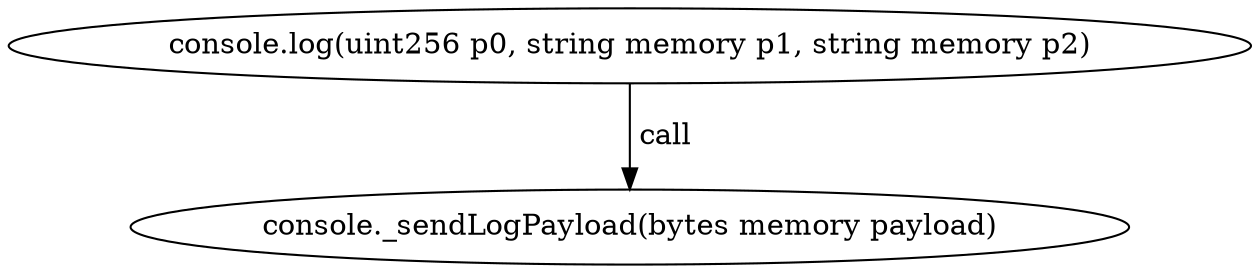 digraph "" {
	graph [bb="0,0,500.56,124.8"];
	node [label="\N"];
	"console.log(uint256 p0, string memory p1, string memory p2)"	 [height=0.5,
		pos="250.28,106.8",
		width=6.9523];
	"console._sendLogPayload(bytes memory payload)"	 [height=0.5,
		pos="250.28,18",
		width=5.7372];
	"console.log(uint256 p0, string memory p1, string memory p2)" -> "console._sendLogPayload(bytes memory payload)" [key=call,
	label=" call",
	lp="262.14,62.4",
	pos="e,250.28,36.072 250.28,88.401 250.28,76.295 250.28,60.208 250.28,46.467"];
}
digraph "" {
	graph [bb="0,0,500.56,124.8"];
	node [label="\N"];
	"console.log(uint256 p0, string memory p1, string memory p2)"	 [height=0.5,
		pos="250.28,106.8",
		width=6.9523];
	"console._sendLogPayload(bytes memory payload)"	 [height=0.5,
		pos="250.28,18",
		width=5.7372];
	"console.log(uint256 p0, string memory p1, string memory p2)" -> "console._sendLogPayload(bytes memory payload)" [key=call,
	label=" call",
	lp="262.14,62.4",
	pos="e,250.28,36.072 250.28,88.401 250.28,76.295 250.28,60.208 250.28,46.467"];
}
